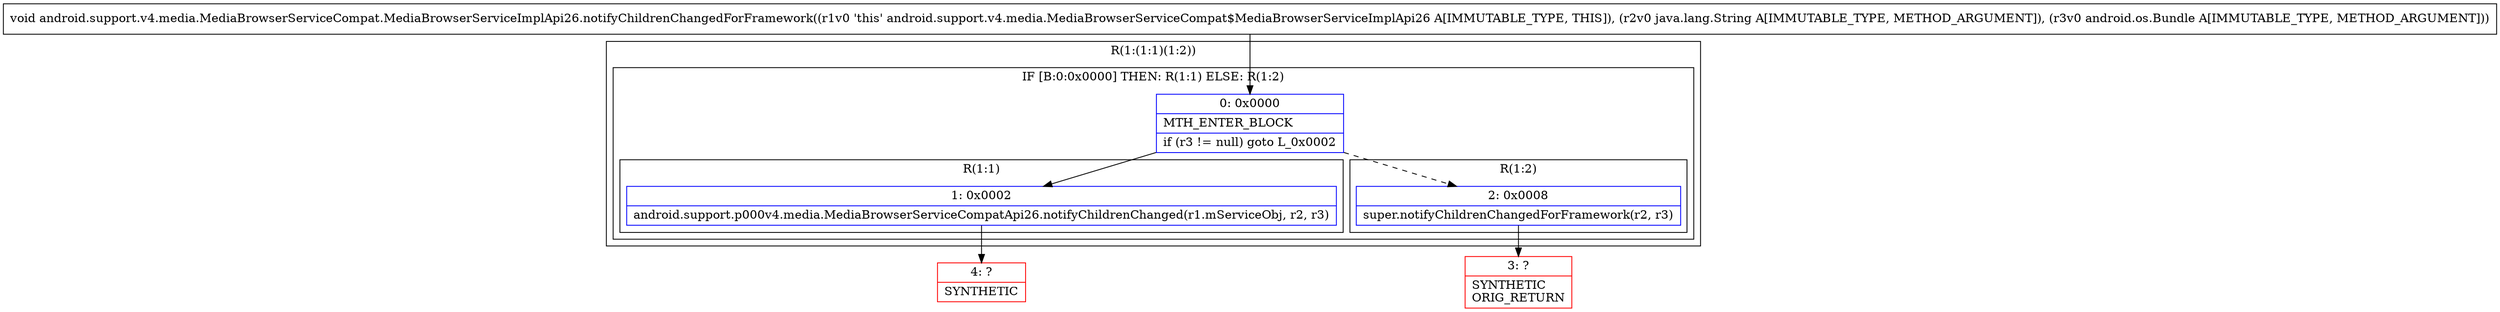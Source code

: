 digraph "CFG forandroid.support.v4.media.MediaBrowserServiceCompat.MediaBrowserServiceImplApi26.notifyChildrenChangedForFramework(Ljava\/lang\/String;Landroid\/os\/Bundle;)V" {
subgraph cluster_Region_364252254 {
label = "R(1:(1:1)(1:2))";
node [shape=record,color=blue];
subgraph cluster_IfRegion_1822616503 {
label = "IF [B:0:0x0000] THEN: R(1:1) ELSE: R(1:2)";
node [shape=record,color=blue];
Node_0 [shape=record,label="{0\:\ 0x0000|MTH_ENTER_BLOCK\l|if (r3 != null) goto L_0x0002\l}"];
subgraph cluster_Region_1799609174 {
label = "R(1:1)";
node [shape=record,color=blue];
Node_1 [shape=record,label="{1\:\ 0x0002|android.support.p000v4.media.MediaBrowserServiceCompatApi26.notifyChildrenChanged(r1.mServiceObj, r2, r3)\l}"];
}
subgraph cluster_Region_612141920 {
label = "R(1:2)";
node [shape=record,color=blue];
Node_2 [shape=record,label="{2\:\ 0x0008|super.notifyChildrenChangedForFramework(r2, r3)\l}"];
}
}
}
Node_3 [shape=record,color=red,label="{3\:\ ?|SYNTHETIC\lORIG_RETURN\l}"];
Node_4 [shape=record,color=red,label="{4\:\ ?|SYNTHETIC\l}"];
MethodNode[shape=record,label="{void android.support.v4.media.MediaBrowserServiceCompat.MediaBrowserServiceImplApi26.notifyChildrenChangedForFramework((r1v0 'this' android.support.v4.media.MediaBrowserServiceCompat$MediaBrowserServiceImplApi26 A[IMMUTABLE_TYPE, THIS]), (r2v0 java.lang.String A[IMMUTABLE_TYPE, METHOD_ARGUMENT]), (r3v0 android.os.Bundle A[IMMUTABLE_TYPE, METHOD_ARGUMENT])) }"];
MethodNode -> Node_0;
Node_0 -> Node_1;
Node_0 -> Node_2[style=dashed];
Node_1 -> Node_4;
Node_2 -> Node_3;
}

